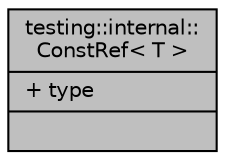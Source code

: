 digraph "testing::internal::ConstRef&lt; T &gt;"
{
 // INTERACTIVE_SVG=YES
 // LATEX_PDF_SIZE
  edge [fontname="Helvetica",fontsize="10",labelfontname="Helvetica",labelfontsize="10"];
  node [fontname="Helvetica",fontsize="10",shape=record];
  Node1 [label="{testing::internal::\lConstRef\< T \>\n|+ type\l|}",height=0.2,width=0.4,color="black", fillcolor="grey75", style="filled", fontcolor="black",tooltip=" "];
}
